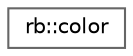 digraph "Graphical Class Hierarchy"
{
 // LATEX_PDF_SIZE
  bgcolor="transparent";
  edge [fontname=Helvetica,fontsize=10,labelfontname=Helvetica,labelfontsize=10];
  node [fontname=Helvetica,fontsize=10,shape=box,height=0.2,width=0.4];
  rankdir="LR";
  Node0 [label="rb::color",height=0.2,width=0.4,color="grey40", fillcolor="white", style="filled",URL="$structrb_1_1color.html",tooltip="Utility structure for manipulating RGBA colors."];
}

